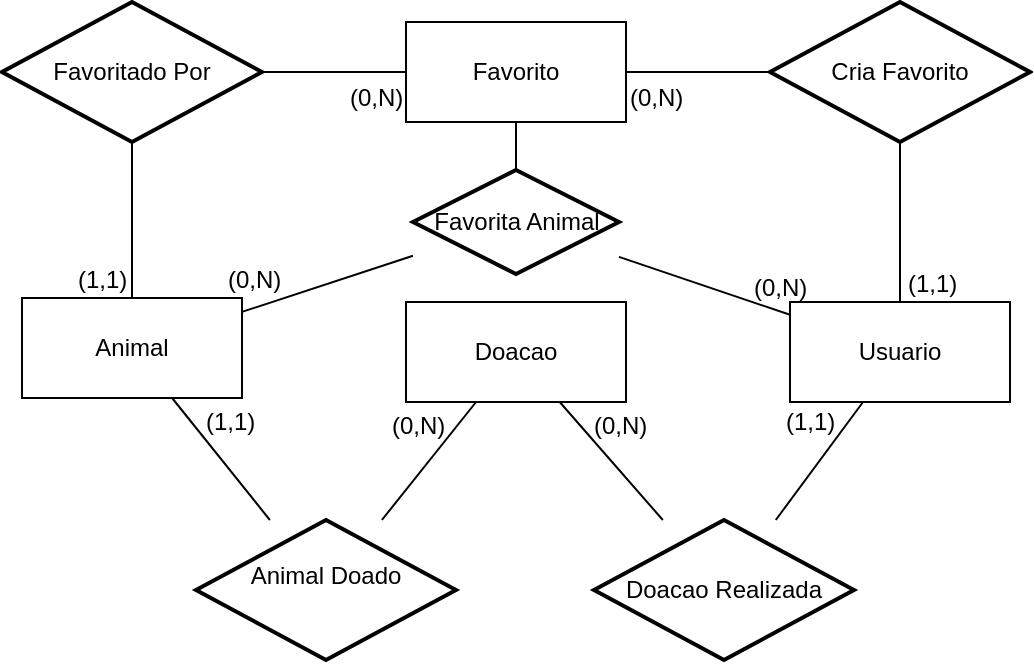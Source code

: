 <mxfile version="24.7.17">
  <diagram id="kgpKYQtTHZ0yAKxKKP6v" name="Page-1">
    <mxGraphModel dx="880" dy="860" grid="0" gridSize="10" guides="1" tooltips="1" connect="1" arrows="1" fold="1" page="0" pageScale="1" pageWidth="850" pageHeight="1100" math="0" shadow="0">
      <root>
        <mxCell id="0" />
        <mxCell id="1" parent="0" />
        <mxCell id="Tf2gWwa-TeqLUiWzJEqZ-2" value="Animal" style="html=1;whiteSpace=wrap;" vertex="1" parent="1">
          <mxGeometry x="123" y="98" width="110" height="50" as="geometry" />
        </mxCell>
        <mxCell id="Tf2gWwa-TeqLUiWzJEqZ-3" value="Doacao" style="html=1;whiteSpace=wrap;" vertex="1" parent="1">
          <mxGeometry x="315" y="100" width="110" height="50" as="geometry" />
        </mxCell>
        <mxCell id="Tf2gWwa-TeqLUiWzJEqZ-4" value="Usuario" style="html=1;whiteSpace=wrap;" vertex="1" parent="1">
          <mxGeometry x="507" y="100" width="110" height="50" as="geometry" />
        </mxCell>
        <mxCell id="Tf2gWwa-TeqLUiWzJEqZ-5" value="Favorito" style="html=1;whiteSpace=wrap;" vertex="1" parent="1">
          <mxGeometry x="315" y="-40" width="110" height="50" as="geometry" />
        </mxCell>
        <mxCell id="Tf2gWwa-TeqLUiWzJEqZ-6" value="&#xa;Animal Doado&#xa;&#xa;" style="strokeWidth=2;html=1;shape=mxgraph.flowchart.decision;whiteSpace=wrap;" vertex="1" parent="1">
          <mxGeometry x="210" y="209" width="130" height="70" as="geometry" />
        </mxCell>
        <mxCell id="Tf2gWwa-TeqLUiWzJEqZ-7" value="" style="endArrow=none;html=1;rounded=0;" edge="1" parent="1" source="Tf2gWwa-TeqLUiWzJEqZ-2" target="Tf2gWwa-TeqLUiWzJEqZ-6">
          <mxGeometry width="50" height="50" relative="1" as="geometry">
            <mxPoint x="399" y="266" as="sourcePoint" />
            <mxPoint x="449" y="216" as="targetPoint" />
          </mxGeometry>
        </mxCell>
        <mxCell id="Tf2gWwa-TeqLUiWzJEqZ-8" value="" style="endArrow=none;html=1;rounded=0;" edge="1" parent="1" source="Tf2gWwa-TeqLUiWzJEqZ-3" target="Tf2gWwa-TeqLUiWzJEqZ-6">
          <mxGeometry width="50" height="50" relative="1" as="geometry">
            <mxPoint x="399" y="266" as="sourcePoint" />
            <mxPoint x="449" y="216" as="targetPoint" />
          </mxGeometry>
        </mxCell>
        <mxCell id="Tf2gWwa-TeqLUiWzJEqZ-9" value="Doacao Realizada" style="strokeWidth=2;html=1;shape=mxgraph.flowchart.decision;whiteSpace=wrap;" vertex="1" parent="1">
          <mxGeometry x="409" y="209" width="130" height="70" as="geometry" />
        </mxCell>
        <mxCell id="Tf2gWwa-TeqLUiWzJEqZ-11" value="Cria Favorito" style="strokeWidth=2;html=1;shape=mxgraph.flowchart.decision;whiteSpace=wrap;" vertex="1" parent="1">
          <mxGeometry x="497" y="-50" width="130" height="70" as="geometry" />
        </mxCell>
        <mxCell id="Tf2gWwa-TeqLUiWzJEqZ-12" value="Favoritado Por" style="strokeWidth=2;html=1;shape=mxgraph.flowchart.decision;whiteSpace=wrap;" vertex="1" parent="1">
          <mxGeometry x="113" y="-50" width="130" height="70" as="geometry" />
        </mxCell>
        <mxCell id="Tf2gWwa-TeqLUiWzJEqZ-13" value="" style="endArrow=none;html=1;rounded=0;" edge="1" parent="1" source="Tf2gWwa-TeqLUiWzJEqZ-4" target="Tf2gWwa-TeqLUiWzJEqZ-9">
          <mxGeometry width="50" height="50" relative="1" as="geometry">
            <mxPoint x="399" y="266" as="sourcePoint" />
            <mxPoint x="449" y="216" as="targetPoint" />
          </mxGeometry>
        </mxCell>
        <mxCell id="Tf2gWwa-TeqLUiWzJEqZ-14" value="" style="endArrow=none;html=1;rounded=0;" edge="1" parent="1" source="Tf2gWwa-TeqLUiWzJEqZ-9" target="Tf2gWwa-TeqLUiWzJEqZ-3">
          <mxGeometry width="50" height="50" relative="1" as="geometry">
            <mxPoint x="399" y="266" as="sourcePoint" />
            <mxPoint x="449" y="216" as="targetPoint" />
          </mxGeometry>
        </mxCell>
        <mxCell id="Tf2gWwa-TeqLUiWzJEqZ-16" value="" style="endArrow=none;html=1;rounded=0;" edge="1" parent="1" source="Tf2gWwa-TeqLUiWzJEqZ-11" target="Tf2gWwa-TeqLUiWzJEqZ-4">
          <mxGeometry width="50" height="50" relative="1" as="geometry">
            <mxPoint x="399" y="166" as="sourcePoint" />
            <mxPoint x="449" y="116" as="targetPoint" />
          </mxGeometry>
        </mxCell>
        <mxCell id="Tf2gWwa-TeqLUiWzJEqZ-17" value="" style="endArrow=none;html=1;rounded=0;" edge="1" parent="1" source="Tf2gWwa-TeqLUiWzJEqZ-11" target="Tf2gWwa-TeqLUiWzJEqZ-5">
          <mxGeometry width="50" height="50" relative="1" as="geometry">
            <mxPoint x="399" y="166" as="sourcePoint" />
            <mxPoint x="449" y="116" as="targetPoint" />
          </mxGeometry>
        </mxCell>
        <mxCell id="Tf2gWwa-TeqLUiWzJEqZ-18" value="" style="endArrow=none;html=1;rounded=0;" edge="1" parent="1" source="Tf2gWwa-TeqLUiWzJEqZ-2" target="Tf2gWwa-TeqLUiWzJEqZ-12">
          <mxGeometry width="50" height="50" relative="1" as="geometry">
            <mxPoint x="399" y="166" as="sourcePoint" />
            <mxPoint x="449" y="116" as="targetPoint" />
          </mxGeometry>
        </mxCell>
        <mxCell id="Tf2gWwa-TeqLUiWzJEqZ-21" value="" style="endArrow=none;html=1;rounded=0;" edge="1" parent="1" source="Tf2gWwa-TeqLUiWzJEqZ-12" target="Tf2gWwa-TeqLUiWzJEqZ-5">
          <mxGeometry width="50" height="50" relative="1" as="geometry">
            <mxPoint x="399" y="166" as="sourcePoint" />
            <mxPoint x="449" y="116" as="targetPoint" />
          </mxGeometry>
        </mxCell>
        <mxCell id="Tf2gWwa-TeqLUiWzJEqZ-22" value="(1,1)" style="text;whiteSpace=wrap;html=1;" vertex="1" parent="1">
          <mxGeometry x="213" y="146" width="53" height="36" as="geometry" />
        </mxCell>
        <mxCell id="Tf2gWwa-TeqLUiWzJEqZ-23" value="(0,N)" style="text;whiteSpace=wrap;html=1;" vertex="1" parent="1">
          <mxGeometry x="306" y="148" width="55" height="36" as="geometry" />
        </mxCell>
        <mxCell id="Tf2gWwa-TeqLUiWzJEqZ-24" value="(1,1)" style="text;whiteSpace=wrap;html=1;" vertex="1" parent="1">
          <mxGeometry x="503" y="146" width="53" height="36" as="geometry" />
        </mxCell>
        <mxCell id="Tf2gWwa-TeqLUiWzJEqZ-25" value="(0,N)" style="text;whiteSpace=wrap;html=1;" vertex="1" parent="1">
          <mxGeometry x="407" y="148" width="55" height="36" as="geometry" />
        </mxCell>
        <mxCell id="Tf2gWwa-TeqLUiWzJEqZ-26" value="(1,1)" style="text;whiteSpace=wrap;html=1;" vertex="1" parent="1">
          <mxGeometry x="564" y="77" width="53" height="36" as="geometry" />
        </mxCell>
        <mxCell id="Tf2gWwa-TeqLUiWzJEqZ-27" value="(0,N)" style="text;whiteSpace=wrap;html=1;" vertex="1" parent="1">
          <mxGeometry x="425" y="-16" width="55" height="36" as="geometry" />
        </mxCell>
        <mxCell id="Tf2gWwa-TeqLUiWzJEqZ-28" value="(1,1)" style="text;whiteSpace=wrap;html=1;" vertex="1" parent="1">
          <mxGeometry x="149" y="75" width="53" height="36" as="geometry" />
        </mxCell>
        <mxCell id="Tf2gWwa-TeqLUiWzJEqZ-29" value="(0,N)" style="text;whiteSpace=wrap;html=1;" vertex="1" parent="1">
          <mxGeometry x="285" y="-16" width="55" height="36" as="geometry" />
        </mxCell>
        <mxCell id="Tf2gWwa-TeqLUiWzJEqZ-32" value="" style="endArrow=none;html=1;rounded=0;" edge="1" parent="1" source="Tf2gWwa-TeqLUiWzJEqZ-2" target="Tf2gWwa-TeqLUiWzJEqZ-36">
          <mxGeometry width="50" height="50" relative="1" as="geometry">
            <mxPoint x="399" y="166" as="sourcePoint" />
            <mxPoint x="334.5" y="65.128" as="targetPoint" />
          </mxGeometry>
        </mxCell>
        <mxCell id="Tf2gWwa-TeqLUiWzJEqZ-33" value="" style="endArrow=none;html=1;rounded=0;" edge="1" parent="1" source="Tf2gWwa-TeqLUiWzJEqZ-36" target="Tf2gWwa-TeqLUiWzJEqZ-4">
          <mxGeometry width="50" height="50" relative="1" as="geometry">
            <mxPoint x="405.5" y="65.497" as="sourcePoint" />
            <mxPoint x="350" y="76" as="targetPoint" />
          </mxGeometry>
        </mxCell>
        <mxCell id="Tf2gWwa-TeqLUiWzJEqZ-34" value="" style="endArrow=none;html=1;rounded=0;" edge="1" parent="1" source="Tf2gWwa-TeqLUiWzJEqZ-5" target="Tf2gWwa-TeqLUiWzJEqZ-36">
          <mxGeometry width="50" height="50" relative="1" as="geometry">
            <mxPoint x="253" y="124" as="sourcePoint" />
            <mxPoint x="370" y="36" as="targetPoint" />
          </mxGeometry>
        </mxCell>
        <mxCell id="Tf2gWwa-TeqLUiWzJEqZ-36" value="&lt;span style=&quot;text-align: left;&quot;&gt;Favorita Animal&lt;/span&gt;" style="strokeWidth=2;html=1;shape=mxgraph.flowchart.decision;whiteSpace=wrap;" vertex="1" parent="1">
          <mxGeometry x="318.5" y="34" width="103" height="52" as="geometry" />
        </mxCell>
        <mxCell id="Tf2gWwa-TeqLUiWzJEqZ-37" value="(0,N)" style="text;whiteSpace=wrap;html=1;" vertex="1" parent="1">
          <mxGeometry x="487" y="79" width="55" height="36" as="geometry" />
        </mxCell>
        <mxCell id="Tf2gWwa-TeqLUiWzJEqZ-38" value="(0,N)" style="text;whiteSpace=wrap;html=1;" vertex="1" parent="1">
          <mxGeometry x="224" y="75" width="55" height="36" as="geometry" />
        </mxCell>
      </root>
    </mxGraphModel>
  </diagram>
</mxfile>
